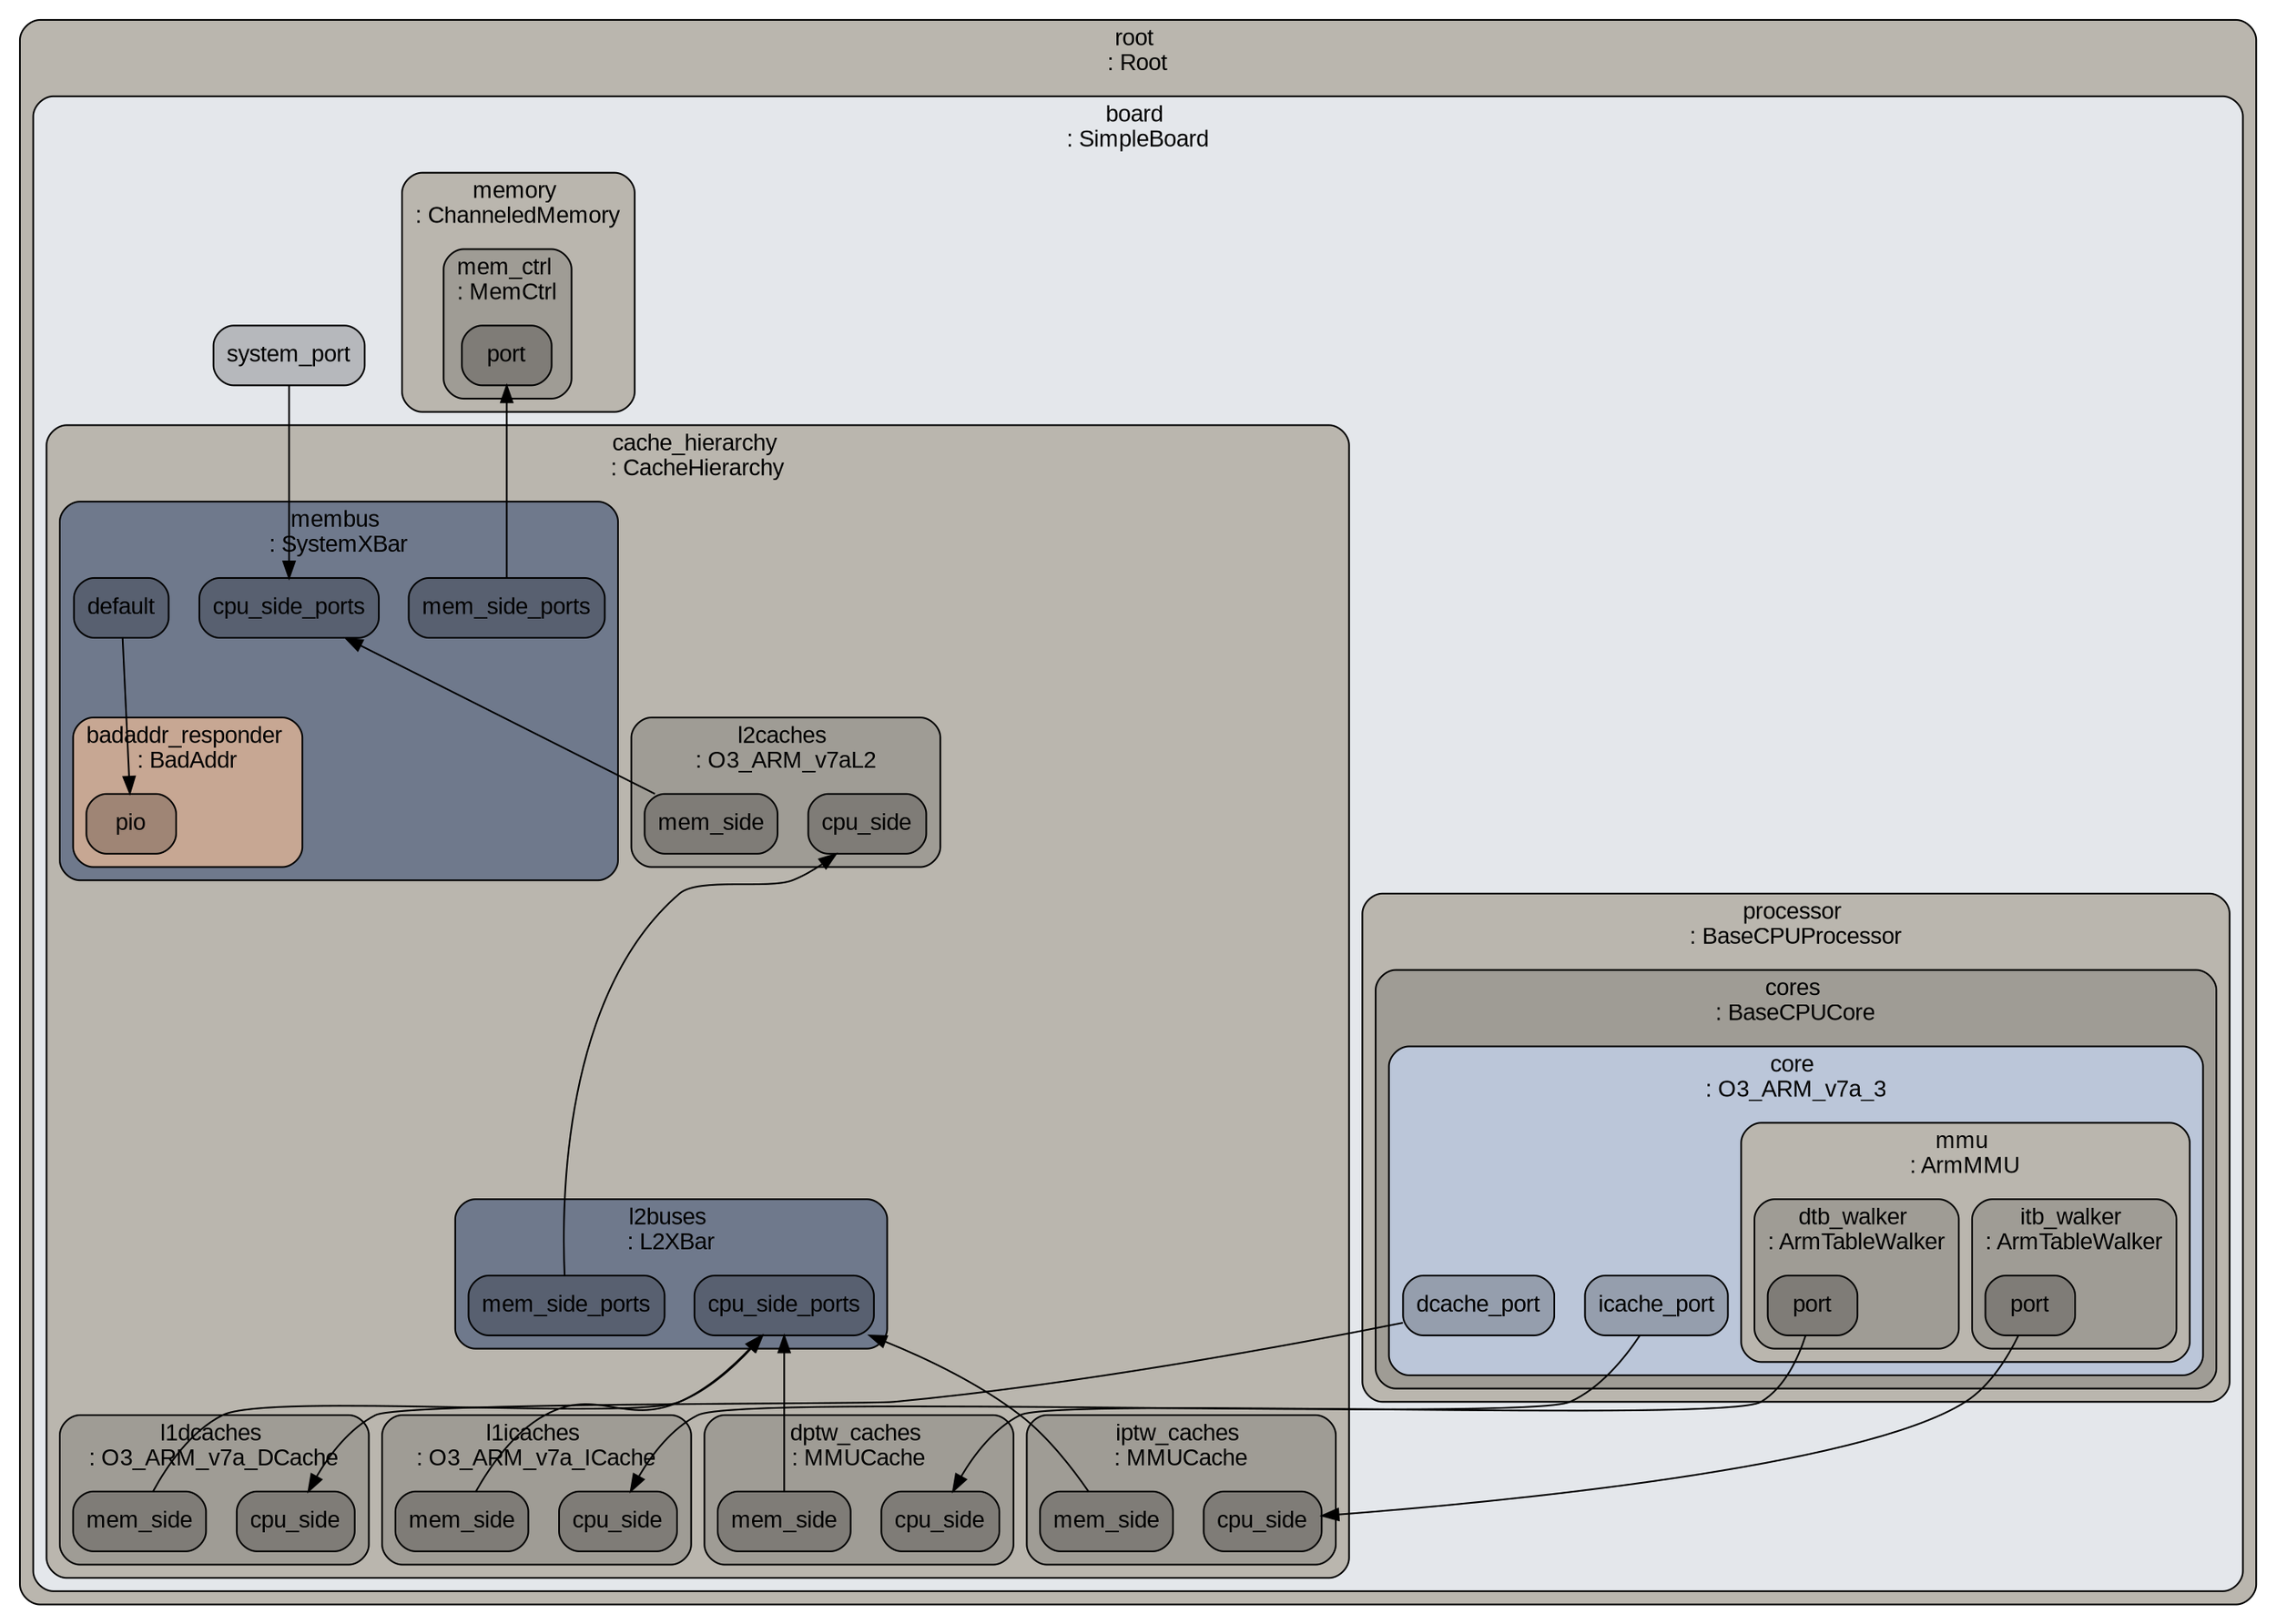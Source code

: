 digraph G {
ranksep="1.3";
subgraph cluster_root {
color="#000000";
fillcolor="#bab6ae";
fontcolor="#000000";
fontname=Arial;
fontsize=14;
label="root \n: Root";
shape=box;
style="rounded, filled";
tooltip="eventq_index&#61;0&#10;\full_system&#61;false&#10;\sim_quantum&#61;0&#10;\time_sync_enable&#61;false&#10;\time_sync_period&#61;100000000000&#10;\time_sync_spin_threshold&#61;100000000";
subgraph cluster_board {
color="#000000";
fillcolor="#e4e7eb";
fontcolor="#000000";
fontname=Arial;
fontsize=14;
label="board \n: SimpleBoard";
shape=box;
style="rounded, filled";
tooltip="auto_unlink_shared_backstore&#61;false&#10;\cache_line_size&#61;64&#10;\eventq_index&#61;0&#10;\exit_on_work_items&#61;true&#10;\init_param&#61;0&#10;\m5ops_base&#61;0&#10;\mem_mode&#61;timing&#10;\mem_ranges&#61;0:8589934592&#10;\memories&#61;board.memory.mem_ctrl.dram&#10;\mmap_using_noreserve&#61;false&#10;\multi_thread&#61;false&#10;\num_work_ids&#61;16&#10;\readfile&#61;&#10;\redirect_paths&#61;board.redirect_paths&#10;\shadow_rom_ranges&#61;&#10;\shared_backstore&#61;&#10;\symbolfile&#61;&#10;\thermal_components&#61;&#10;\thermal_model&#61;Null&#10;\work_begin_ckpt_count&#61;0&#10;\work_begin_cpu_id_exit&#61;-1&#10;\work_begin_exit_count&#61;0&#10;\work_cpus_ckpt_count&#61;0&#10;\work_end_ckpt_count&#61;0&#10;\work_end_exit_count&#61;0&#10;\work_item_id&#61;-1&#10;\workload&#61;board.workload";
board_system_port [color="#000000", fillcolor="#b6b8bc", fontcolor="#000000", fontname=Arial, fontsize=14, label=system_port, shape=box, style="rounded, filled"];
subgraph cluster_board_dvfs_handler {
color="#000000";
fillcolor="#bab6ae";
fontcolor="#000000";
fontname=Arial;
fontsize=14;
label="dvfs_handler \n: DVFSHandler";
shape=box;
style="rounded, filled";
tooltip="domains&#61;&#10;\enable&#61;false&#10;\eventq_index&#61;0&#10;\sys_clk_domain&#61;board.clk_domain&#10;\transition_latency&#61;100000000";
}

subgraph cluster_board_clk_domain {
color="#000000";
fillcolor="#bab6ae";
fontcolor="#000000";
fontname=Arial;
fontsize=14;
label="clk_domain \n: SrcClockDomain";
shape=box;
style="rounded, filled";
tooltip="clock&#61;1000&#10;\domain_id&#61;-1&#10;\eventq_index&#61;0&#10;\init_perf_level&#61;0&#10;\voltage_domain&#61;board.clk_domain.voltage_domain";
subgraph cluster_board_clk_domain_voltage_domain {
color="#000000";
fillcolor="#9f9c95";
fontcolor="#000000";
fontname=Arial;
fontsize=14;
label="voltage_domain \n: VoltageDomain";
shape=box;
style="rounded, filled";
tooltip="eventq_index&#61;0&#10;\voltage&#61;1.0";
}

}

subgraph cluster_board_processor {
color="#000000";
fillcolor="#bab6ae";
fontcolor="#000000";
fontname=Arial;
fontsize=14;
label="processor \n: BaseCPUProcessor";
shape=box;
style="rounded, filled";
tooltip="eventq_index&#61;0&#10;\thermal_domain&#61;Null";
subgraph cluster_board_processor_cores {
color="#000000";
fillcolor="#9f9c95";
fontcolor="#000000";
fontname=Arial;
fontsize=14;
label="cores \n: BaseCPUCore";
shape=box;
style="rounded, filled";
tooltip="eventq_index&#61;0&#10;\thermal_domain&#61;Null";
subgraph cluster_board_processor_cores_core {
color="#000000";
fillcolor="#bbc6d9";
fontcolor="#000000";
fontname=Arial;
fontsize=14;
label="core \n: O3_ARM_v7a_3";
shape=box;
style="rounded, filled";
tooltip="LFSTSize&#61;1024&#10;\LQEntries&#61;16&#10;\LSQCheckLoads&#61;true&#10;\LSQDepCheckShift&#61;0&#10;\SQEntries&#61;16&#10;\SSITSize&#61;1024&#10;\activity&#61;0&#10;\backComSize&#61;5&#10;\branchPred&#61;board.processor.cores.core.branchPred&#10;\cacheLoadPorts&#61;200&#10;\cacheStorePorts&#61;200&#10;\checker&#61;Null&#10;\clk_domain&#61;board.clk_domain&#10;\commitToDecodeDelay&#61;1&#10;\commitToFetchDelay&#61;1&#10;\commitToIEWDelay&#61;1&#10;\commitToRenameDelay&#61;1&#10;\commitWidth&#61;8&#10;\cpu_id&#61;-1&#10;\decodeToFetchDelay&#61;1&#10;\decodeToRenameDelay&#61;2&#10;\decodeWidth&#61;3&#10;\decoder&#61;board.processor.cores.core.decoder&#10;\dispatchWidth&#61;6&#10;\do_checkpoint_insts&#61;true&#10;\do_statistics_insts&#61;true&#10;\eventq_index&#61;0&#10;\fetchBufferSize&#61;16&#10;\fetchQueueSize&#61;32&#10;\fetchToDecodeDelay&#61;3&#10;\fetchTrapLatency&#61;1&#10;\fetchWidth&#61;3&#10;\forwardComSize&#61;5&#10;\fuPool&#61;board.processor.cores.core.fuPool&#10;\function_trace&#61;false&#10;\function_trace_start&#61;0&#10;\iewToCommitDelay&#61;1&#10;\iewToDecodeDelay&#61;1&#10;\iewToFetchDelay&#61;1&#10;\iewToRenameDelay&#61;1&#10;\interrupts&#61;board.processor.cores.core.interrupts&#10;\isa&#61;board.processor.cores.core.isa&#10;\issueToExecuteDelay&#61;1&#10;\issueWidth&#61;8&#10;\max_insts_all_threads&#61;0&#10;\max_insts_any_thread&#61;0&#10;\mmu&#61;board.processor.cores.core.mmu&#10;\needsTSO&#61;false&#10;\numIQEntries&#61;32&#10;\numPhysCCRegs&#61;640&#10;\numPhysFloatRegs&#61;192&#10;\numPhysIntRegs&#61;128&#10;\numPhysMatRegs&#61;2&#10;\numPhysVecPredRegs&#61;32&#10;\numPhysVecRegs&#61;48&#10;\numROBEntries&#61;40&#10;\numRobs&#61;1&#10;\numThreads&#61;1&#10;\power_gating_on_idle&#61;false&#10;\power_model&#61;&#10;\power_state&#61;board.processor.cores.core.power_state&#10;\progress_interval&#61;0&#10;\pwr_gating_latency&#61;300&#10;\renameToDecodeDelay&#61;1&#10;\renameToFetchDelay&#61;1&#10;\renameToIEWDelay&#61;1&#10;\renameToROBDelay&#61;1&#10;\renameWidth&#61;3&#10;\simpoint_start_insts&#61;&#10;\smtCommitPolicy&#61;RoundRobin&#10;\smtFetchPolicy&#61;RoundRobin&#10;\smtIQPolicy&#61;Partitioned&#10;\smtIQThreshold&#61;100&#10;\smtLSQPolicy&#61;Partitioned&#10;\smtLSQThreshold&#61;100&#10;\smtNumFetchingThreads&#61;1&#10;\smtROBPolicy&#61;Partitioned&#10;\smtROBThreshold&#61;100&#10;\socket_id&#61;0&#10;\squashWidth&#61;8&#10;\store_set_clear_period&#61;250000&#10;\switched_out&#61;false&#10;\syscallRetryLatency&#61;10000&#10;\system&#61;board&#10;\tracer&#61;board.processor.cores.core.tracer&#10;\trapLatency&#61;13&#10;\wbWidth&#61;8&#10;\workload&#61;board.processor.cores.core.workload";
board_processor_cores_core_icache_port [color="#000000", fillcolor="#959ead", fontcolor="#000000", fontname=Arial, fontsize=14, label=icache_port, shape=box, style="rounded, filled"];
board_processor_cores_core_dcache_port [color="#000000", fillcolor="#959ead", fontcolor="#000000", fontname=Arial, fontsize=14, label=dcache_port, shape=box, style="rounded, filled"];
subgraph cluster_board_processor_cores_core_fuPool {
color="#000000";
fillcolor="#bab6ae";
fontcolor="#000000";
fontname=Arial;
fontsize=14;
label="fuPool \n: O3_ARM_v7a_FUP";
shape=box;
style="rounded, filled";
tooltip="FUList&#61;board.processor.cores.core.fuPool.FUList0 board.processor.cores.core.fuPool.FUList1 board.processor.cores.core.fuPool.FUList2 board.processor.cores.core.fuPool.FUList3 board.processor.cores.core.fuPool.FUList4&#10;\eventq_index&#61;0";
subgraph cluster_board_processor_cores_core_fuPool_FUList0 {
color="#000000";
fillcolor="#9f9c95";
fontcolor="#000000";
fontname=Arial;
fontsize=14;
label="FUList0 \n: O3_ARM_v7a_Simple_Int";
shape=box;
style="rounded, filled";
tooltip="count&#61;2&#10;\eventq_index&#61;0&#10;\opList&#61;board.processor.cores.core.fuPool.FUList0.opList";
subgraph cluster_board_processor_cores_core_fuPool_FUList0_opList {
color="#000000";
fillcolor="#84827c";
fontcolor="#000000";
fontname=Arial;
fontsize=14;
label="opList \n: OpDesc";
shape=box;
style="rounded, filled";
tooltip="eventq_index&#61;0&#10;\opClass&#61;IntAlu&#10;\opLat&#61;1&#10;\pipelined&#61;true";
}

}

subgraph cluster_board_processor_cores_core_fuPool_FUList1 {
color="#000000";
fillcolor="#9f9c95";
fontcolor="#000000";
fontname=Arial;
fontsize=14;
label="FUList1 \n: O3_ARM_v7a_Complex_Int";
shape=box;
style="rounded, filled";
tooltip="count&#61;1&#10;\eventq_index&#61;0&#10;\opList&#61;board.processor.cores.core.fuPool.FUList1.opList0 board.processor.cores.core.fuPool.FUList1.opList1 board.processor.cores.core.fuPool.FUList1.opList2";
subgraph cluster_board_processor_cores_core_fuPool_FUList1_opList0 {
color="#000000";
fillcolor="#84827c";
fontcolor="#000000";
fontname=Arial;
fontsize=14;
label="opList0 \n: OpDesc";
shape=box;
style="rounded, filled";
tooltip="eventq_index&#61;0&#10;\opClass&#61;IntMult&#10;\opLat&#61;3&#10;\pipelined&#61;true";
}

subgraph cluster_board_processor_cores_core_fuPool_FUList1_opList1 {
color="#000000";
fillcolor="#84827c";
fontcolor="#000000";
fontname=Arial;
fontsize=14;
label="opList1 \n: OpDesc";
shape=box;
style="rounded, filled";
tooltip="eventq_index&#61;0&#10;\opClass&#61;IntDiv&#10;\opLat&#61;12&#10;\pipelined&#61;false";
}

subgraph cluster_board_processor_cores_core_fuPool_FUList1_opList2 {
color="#000000";
fillcolor="#84827c";
fontcolor="#000000";
fontname=Arial;
fontsize=14;
label="opList2 \n: OpDesc";
shape=box;
style="rounded, filled";
tooltip="eventq_index&#61;0&#10;\opClass&#61;IprAccess&#10;\opLat&#61;3&#10;\pipelined&#61;true";
}

}

subgraph cluster_board_processor_cores_core_fuPool_FUList2 {
color="#000000";
fillcolor="#9f9c95";
fontcolor="#000000";
fontname=Arial;
fontsize=14;
label="FUList2 \n: O3_ARM_v7a_Load";
shape=box;
style="rounded, filled";
tooltip="count&#61;1&#10;\eventq_index&#61;0&#10;\opList&#61;board.processor.cores.core.fuPool.FUList2.opList0 board.processor.cores.core.fuPool.FUList2.opList1";
subgraph cluster_board_processor_cores_core_fuPool_FUList2_opList0 {
color="#000000";
fillcolor="#84827c";
fontcolor="#000000";
fontname=Arial;
fontsize=14;
label="opList0 \n: OpDesc";
shape=box;
style="rounded, filled";
tooltip="eventq_index&#61;0&#10;\opClass&#61;MemRead&#10;\opLat&#61;2&#10;\pipelined&#61;true";
}

subgraph cluster_board_processor_cores_core_fuPool_FUList2_opList1 {
color="#000000";
fillcolor="#84827c";
fontcolor="#000000";
fontname=Arial;
fontsize=14;
label="opList1 \n: OpDesc";
shape=box;
style="rounded, filled";
tooltip="eventq_index&#61;0&#10;\opClass&#61;FloatMemRead&#10;\opLat&#61;2&#10;\pipelined&#61;true";
}

}

subgraph cluster_board_processor_cores_core_fuPool_FUList3 {
color="#000000";
fillcolor="#9f9c95";
fontcolor="#000000";
fontname=Arial;
fontsize=14;
label="FUList3 \n: O3_ARM_v7a_Store";
shape=box;
style="rounded, filled";
tooltip="count&#61;1&#10;\eventq_index&#61;0&#10;\opList&#61;board.processor.cores.core.fuPool.FUList3.opList0 board.processor.cores.core.fuPool.FUList3.opList1";
subgraph cluster_board_processor_cores_core_fuPool_FUList3_opList0 {
color="#000000";
fillcolor="#84827c";
fontcolor="#000000";
fontname=Arial;
fontsize=14;
label="opList0 \n: OpDesc";
shape=box;
style="rounded, filled";
tooltip="eventq_index&#61;0&#10;\opClass&#61;MemWrite&#10;\opLat&#61;2&#10;\pipelined&#61;true";
}

subgraph cluster_board_processor_cores_core_fuPool_FUList3_opList1 {
color="#000000";
fillcolor="#84827c";
fontcolor="#000000";
fontname=Arial;
fontsize=14;
label="opList1 \n: OpDesc";
shape=box;
style="rounded, filled";
tooltip="eventq_index&#61;0&#10;\opClass&#61;FloatMemWrite&#10;\opLat&#61;2&#10;\pipelined&#61;true";
}

}

subgraph cluster_board_processor_cores_core_fuPool_FUList4 {
color="#000000";
fillcolor="#9f9c95";
fontcolor="#000000";
fontname=Arial;
fontsize=14;
label="FUList4 \n: O3_ARM_v7a_FP";
shape=box;
style="rounded, filled";
tooltip="count&#61;2&#10;\eventq_index&#61;0&#10;\opList&#61;board.processor.cores.core.fuPool.FUList4.opList00 board.processor.cores.core.fuPool.FUList4.opList01 board.processor.cores.core.fuPool.FUList4.opList02 board.processor.cores.core.fuPool.FUList4.opList03 board.processor.cores.core.fuPool.FUList4.opList04 board.processor.cores.core.fuPool.FUList4.opList05 board.processor.cores.core.fuPool.FUList4.opList06 board.processor.cores.core.fuPool.FUList4.opList07 board.processor.cores.core.fuPool.FUList4.opList08 board.processor.cores.core.fuPool.FUList4.opList09 board.processor.cores.core.fuPool.FUList4.opList10 board.processor.cores.core.fuPool.FUList4.opList11 board.processor.cores.core.fuPool.FUList4.opList12 board.processor.cores.core.fuPool.FUList4.opList13 board.processor.cores.core.fuPool.FUList4.opList14 board.processor.cores.core.fuPool.FUList4.opList15 board.processor.cores.core.fuPool.FUList4.opList16 board.processor.cores.core.fuPool.FUList4.opList17 board.processor.cores.core.fuPool.FUList4.opList18 board.processor.cores.core.fuPool.FUList4.opList19 board.processor.cores.core.fuPool.FUList4.opList20 board.processor.cores.core.fuPool.FUList4.opList21 board.processor.cores.core.fuPool.FUList4.opList22 board.processor.cores.core.fuPool.FUList4.opList23 board.processor.cores.core.fuPool.FUList4.opList24 board.processor.cores.core.fuPool.FUList4.opList25 board.processor.cores.core.fuPool.FUList4.opList26 board.processor.cores.core.fuPool.FUList4.opList27 board.processor.cores.core.fuPool.FUList4.opList28 board.processor.cores.core.fuPool.FUList4.opList29";
subgraph cluster_board_processor_cores_core_fuPool_FUList4_opList00 {
color="#000000";
fillcolor="#84827c";
fontcolor="#000000";
fontname=Arial;
fontsize=14;
label="opList00 \n: OpDesc";
shape=box;
style="rounded, filled";
tooltip="eventq_index&#61;0&#10;\opClass&#61;SimdAdd&#10;\opLat&#61;4&#10;\pipelined&#61;true";
}

subgraph cluster_board_processor_cores_core_fuPool_FUList4_opList01 {
color="#000000";
fillcolor="#84827c";
fontcolor="#000000";
fontname=Arial;
fontsize=14;
label="opList01 \n: OpDesc";
shape=box;
style="rounded, filled";
tooltip="eventq_index&#61;0&#10;\opClass&#61;SimdAddAcc&#10;\opLat&#61;4&#10;\pipelined&#61;true";
}

subgraph cluster_board_processor_cores_core_fuPool_FUList4_opList02 {
color="#000000";
fillcolor="#84827c";
fontcolor="#000000";
fontname=Arial;
fontsize=14;
label="opList02 \n: OpDesc";
shape=box;
style="rounded, filled";
tooltip="eventq_index&#61;0&#10;\opClass&#61;SimdAlu&#10;\opLat&#61;4&#10;\pipelined&#61;true";
}

subgraph cluster_board_processor_cores_core_fuPool_FUList4_opList03 {
color="#000000";
fillcolor="#84827c";
fontcolor="#000000";
fontname=Arial;
fontsize=14;
label="opList03 \n: OpDesc";
shape=box;
style="rounded, filled";
tooltip="eventq_index&#61;0&#10;\opClass&#61;SimdCmp&#10;\opLat&#61;4&#10;\pipelined&#61;true";
}

subgraph cluster_board_processor_cores_core_fuPool_FUList4_opList04 {
color="#000000";
fillcolor="#84827c";
fontcolor="#000000";
fontname=Arial;
fontsize=14;
label="opList04 \n: OpDesc";
shape=box;
style="rounded, filled";
tooltip="eventq_index&#61;0&#10;\opClass&#61;SimdCvt&#10;\opLat&#61;3&#10;\pipelined&#61;true";
}

subgraph cluster_board_processor_cores_core_fuPool_FUList4_opList05 {
color="#000000";
fillcolor="#84827c";
fontcolor="#000000";
fontname=Arial;
fontsize=14;
label="opList05 \n: OpDesc";
shape=box;
style="rounded, filled";
tooltip="eventq_index&#61;0&#10;\opClass&#61;SimdMisc&#10;\opLat&#61;3&#10;\pipelined&#61;true";
}

subgraph cluster_board_processor_cores_core_fuPool_FUList4_opList06 {
color="#000000";
fillcolor="#84827c";
fontcolor="#000000";
fontname=Arial;
fontsize=14;
label="opList06 \n: OpDesc";
shape=box;
style="rounded, filled";
tooltip="eventq_index&#61;0&#10;\opClass&#61;SimdMult&#10;\opLat&#61;5&#10;\pipelined&#61;true";
}

subgraph cluster_board_processor_cores_core_fuPool_FUList4_opList07 {
color="#000000";
fillcolor="#84827c";
fontcolor="#000000";
fontname=Arial;
fontsize=14;
label="opList07 \n: OpDesc";
shape=box;
style="rounded, filled";
tooltip="eventq_index&#61;0&#10;\opClass&#61;SimdMultAcc&#10;\opLat&#61;5&#10;\pipelined&#61;true";
}

subgraph cluster_board_processor_cores_core_fuPool_FUList4_opList08 {
color="#000000";
fillcolor="#84827c";
fontcolor="#000000";
fontname=Arial;
fontsize=14;
label="opList08 \n: OpDesc";
shape=box;
style="rounded, filled";
tooltip="eventq_index&#61;0&#10;\opClass&#61;SimdMatMultAcc&#10;\opLat&#61;5&#10;\pipelined&#61;true";
}

subgraph cluster_board_processor_cores_core_fuPool_FUList4_opList09 {
color="#000000";
fillcolor="#84827c";
fontcolor="#000000";
fontname=Arial;
fontsize=14;
label="opList09 \n: OpDesc";
shape=box;
style="rounded, filled";
tooltip="eventq_index&#61;0&#10;\opClass&#61;SimdShift&#10;\opLat&#61;3&#10;\pipelined&#61;true";
}

subgraph cluster_board_processor_cores_core_fuPool_FUList4_opList10 {
color="#000000";
fillcolor="#84827c";
fontcolor="#000000";
fontname=Arial;
fontsize=14;
label="opList10 \n: OpDesc";
shape=box;
style="rounded, filled";
tooltip="eventq_index&#61;0&#10;\opClass&#61;SimdShiftAcc&#10;\opLat&#61;3&#10;\pipelined&#61;true";
}

subgraph cluster_board_processor_cores_core_fuPool_FUList4_opList11 {
color="#000000";
fillcolor="#84827c";
fontcolor="#000000";
fontname=Arial;
fontsize=14;
label="opList11 \n: OpDesc";
shape=box;
style="rounded, filled";
tooltip="eventq_index&#61;0&#10;\opClass&#61;SimdSqrt&#10;\opLat&#61;9&#10;\pipelined&#61;true";
}

subgraph cluster_board_processor_cores_core_fuPool_FUList4_opList12 {
color="#000000";
fillcolor="#84827c";
fontcolor="#000000";
fontname=Arial;
fontsize=14;
label="opList12 \n: OpDesc";
shape=box;
style="rounded, filled";
tooltip="eventq_index&#61;0&#10;\opClass&#61;SimdFloatAdd&#10;\opLat&#61;5&#10;\pipelined&#61;true";
}

subgraph cluster_board_processor_cores_core_fuPool_FUList4_opList13 {
color="#000000";
fillcolor="#84827c";
fontcolor="#000000";
fontname=Arial;
fontsize=14;
label="opList13 \n: OpDesc";
shape=box;
style="rounded, filled";
tooltip="eventq_index&#61;0&#10;\opClass&#61;SimdFloatAlu&#10;\opLat&#61;5&#10;\pipelined&#61;true";
}

subgraph cluster_board_processor_cores_core_fuPool_FUList4_opList14 {
color="#000000";
fillcolor="#84827c";
fontcolor="#000000";
fontname=Arial;
fontsize=14;
label="opList14 \n: OpDesc";
shape=box;
style="rounded, filled";
tooltip="eventq_index&#61;0&#10;\opClass&#61;SimdFloatCmp&#10;\opLat&#61;3&#10;\pipelined&#61;true";
}

subgraph cluster_board_processor_cores_core_fuPool_FUList4_opList15 {
color="#000000";
fillcolor="#84827c";
fontcolor="#000000";
fontname=Arial;
fontsize=14;
label="opList15 \n: OpDesc";
shape=box;
style="rounded, filled";
tooltip="eventq_index&#61;0&#10;\opClass&#61;SimdFloatCvt&#10;\opLat&#61;3&#10;\pipelined&#61;true";
}

subgraph cluster_board_processor_cores_core_fuPool_FUList4_opList16 {
color="#000000";
fillcolor="#84827c";
fontcolor="#000000";
fontname=Arial;
fontsize=14;
label="opList16 \n: OpDesc";
shape=box;
style="rounded, filled";
tooltip="eventq_index&#61;0&#10;\opClass&#61;SimdFloatDiv&#10;\opLat&#61;3&#10;\pipelined&#61;true";
}

subgraph cluster_board_processor_cores_core_fuPool_FUList4_opList17 {
color="#000000";
fillcolor="#84827c";
fontcolor="#000000";
fontname=Arial;
fontsize=14;
label="opList17 \n: OpDesc";
shape=box;
style="rounded, filled";
tooltip="eventq_index&#61;0&#10;\opClass&#61;SimdFloatMisc&#10;\opLat&#61;3&#10;\pipelined&#61;true";
}

subgraph cluster_board_processor_cores_core_fuPool_FUList4_opList18 {
color="#000000";
fillcolor="#84827c";
fontcolor="#000000";
fontname=Arial;
fontsize=14;
label="opList18 \n: OpDesc";
shape=box;
style="rounded, filled";
tooltip="eventq_index&#61;0&#10;\opClass&#61;SimdFloatMult&#10;\opLat&#61;3&#10;\pipelined&#61;true";
}

subgraph cluster_board_processor_cores_core_fuPool_FUList4_opList19 {
color="#000000";
fillcolor="#84827c";
fontcolor="#000000";
fontname=Arial;
fontsize=14;
label="opList19 \n: OpDesc";
shape=box;
style="rounded, filled";
tooltip="eventq_index&#61;0&#10;\opClass&#61;SimdFloatMultAcc&#10;\opLat&#61;5&#10;\pipelined&#61;true";
}

subgraph cluster_board_processor_cores_core_fuPool_FUList4_opList20 {
color="#000000";
fillcolor="#84827c";
fontcolor="#000000";
fontname=Arial;
fontsize=14;
label="opList20 \n: OpDesc";
shape=box;
style="rounded, filled";
tooltip="eventq_index&#61;0&#10;\opClass&#61;SimdFloatMatMultAcc&#10;\opLat&#61;5&#10;\pipelined&#61;true";
}

subgraph cluster_board_processor_cores_core_fuPool_FUList4_opList21 {
color="#000000";
fillcolor="#84827c";
fontcolor="#000000";
fontname=Arial;
fontsize=14;
label="opList21 \n: OpDesc";
shape=box;
style="rounded, filled";
tooltip="eventq_index&#61;0&#10;\opClass&#61;SimdFloatSqrt&#10;\opLat&#61;9&#10;\pipelined&#61;true";
}

subgraph cluster_board_processor_cores_core_fuPool_FUList4_opList22 {
color="#000000";
fillcolor="#84827c";
fontcolor="#000000";
fontname=Arial;
fontsize=14;
label="opList22 \n: OpDesc";
shape=box;
style="rounded, filled";
tooltip="eventq_index&#61;0&#10;\opClass&#61;FloatAdd&#10;\opLat&#61;5&#10;\pipelined&#61;true";
}

subgraph cluster_board_processor_cores_core_fuPool_FUList4_opList23 {
color="#000000";
fillcolor="#84827c";
fontcolor="#000000";
fontname=Arial;
fontsize=14;
label="opList23 \n: OpDesc";
shape=box;
style="rounded, filled";
tooltip="eventq_index&#61;0&#10;\opClass&#61;FloatCmp&#10;\opLat&#61;5&#10;\pipelined&#61;true";
}

subgraph cluster_board_processor_cores_core_fuPool_FUList4_opList24 {
color="#000000";
fillcolor="#84827c";
fontcolor="#000000";
fontname=Arial;
fontsize=14;
label="opList24 \n: OpDesc";
shape=box;
style="rounded, filled";
tooltip="eventq_index&#61;0&#10;\opClass&#61;FloatCvt&#10;\opLat&#61;5&#10;\pipelined&#61;true";
}

subgraph cluster_board_processor_cores_core_fuPool_FUList4_opList25 {
color="#000000";
fillcolor="#84827c";
fontcolor="#000000";
fontname=Arial;
fontsize=14;
label="opList25 \n: OpDesc";
shape=box;
style="rounded, filled";
tooltip="eventq_index&#61;0&#10;\opClass&#61;FloatDiv&#10;\opLat&#61;9&#10;\pipelined&#61;false";
}

subgraph cluster_board_processor_cores_core_fuPool_FUList4_opList26 {
color="#000000";
fillcolor="#84827c";
fontcolor="#000000";
fontname=Arial;
fontsize=14;
label="opList26 \n: OpDesc";
shape=box;
style="rounded, filled";
tooltip="eventq_index&#61;0&#10;\opClass&#61;FloatSqrt&#10;\opLat&#61;33&#10;\pipelined&#61;false";
}

subgraph cluster_board_processor_cores_core_fuPool_FUList4_opList27 {
color="#000000";
fillcolor="#84827c";
fontcolor="#000000";
fontname=Arial;
fontsize=14;
label="opList27 \n: OpDesc";
shape=box;
style="rounded, filled";
tooltip="eventq_index&#61;0&#10;\opClass&#61;FloatMult&#10;\opLat&#61;4&#10;\pipelined&#61;true";
}

subgraph cluster_board_processor_cores_core_fuPool_FUList4_opList28 {
color="#000000";
fillcolor="#84827c";
fontcolor="#000000";
fontname=Arial;
fontsize=14;
label="opList28 \n: OpDesc";
shape=box;
style="rounded, filled";
tooltip="eventq_index&#61;0&#10;\opClass&#61;FloatMultAcc&#10;\opLat&#61;5&#10;\pipelined&#61;true";
}

subgraph cluster_board_processor_cores_core_fuPool_FUList4_opList29 {
color="#000000";
fillcolor="#84827c";
fontcolor="#000000";
fontname=Arial;
fontsize=14;
label="opList29 \n: OpDesc";
shape=box;
style="rounded, filled";
tooltip="eventq_index&#61;0&#10;\opClass&#61;FloatMisc&#10;\opLat&#61;3&#10;\pipelined&#61;true";
}

}

}

subgraph cluster_board_processor_cores_core_branchPred {
color="#000000";
fillcolor="#bab6ae";
fontcolor="#000000";
fontname=Arial;
fontsize=14;
label="branchPred \n: O3_ARM_v7a_BP";
shape=box;
style="rounded, filled";
tooltip="btb&#61;board.processor.cores.core.branchPred.btb&#10;\choiceCtrBits&#61;2&#10;\choicePredictorSize&#61;8192&#10;\eventq_index&#61;0&#10;\globalCtrBits&#61;2&#10;\globalPredictorSize&#61;8192&#10;\indirectBranchPred&#61;board.processor.cores.core.branchPred.indirectBranchPred&#10;\instShiftAmt&#61;2&#10;\numThreads&#61;1&#10;\ras&#61;board.processor.cores.core.branchPred.ras&#10;\requiresBTBHit&#61;false";
subgraph cluster_board_processor_cores_core_branchPred_btb {
color="#000000";
fillcolor="#9f9c95";
fontcolor="#000000";
fontname=Arial;
fontsize=14;
label="btb \n: O3_ARM_v7a_BTB";
shape=box;
style="rounded, filled";
tooltip="clk_domain&#61;board.clk_domain&#10;\eventq_index&#61;0&#10;\instShiftAmt&#61;2&#10;\numEntries&#61;2048&#10;\numThreads&#61;1&#10;\power_model&#61;&#10;\power_state&#61;board.processor.cores.core.branchPred.btb.power_state&#10;\tagBits&#61;18";
subgraph cluster_board_processor_cores_core_branchPred_btb_power_state {
color="#000000";
fillcolor="#84827c";
fontcolor="#000000";
fontname=Arial;
fontsize=14;
label="power_state \n: PowerState";
shape=box;
style="rounded, filled";
tooltip="clk_gate_bins&#61;20&#10;\clk_gate_max&#61;1000000000000&#10;\clk_gate_min&#61;1000&#10;\default_state&#61;UNDEFINED&#10;\eventq_index&#61;0&#10;\leaders&#61;&#10;\possible_states&#61;";
}

}

subgraph cluster_board_processor_cores_core_branchPred_ras {
color="#000000";
fillcolor="#9f9c95";
fontcolor="#000000";
fontname=Arial;
fontsize=14;
label="ras \n: ReturnAddrStack";
shape=box;
style="rounded, filled";
tooltip="eventq_index&#61;0&#10;\numEntries&#61;16&#10;\numThreads&#61;1";
}

subgraph cluster_board_processor_cores_core_branchPred_indirectBranchPred {
color="#000000";
fillcolor="#9f9c95";
fontcolor="#000000";
fontname=Arial;
fontsize=14;
label="indirectBranchPred \n: SimpleIndirectPredictor";
shape=box;
style="rounded, filled";
tooltip="eventq_index&#61;0&#10;\indirectGHRBits&#61;13&#10;\indirectHashGHR&#61;true&#10;\indirectHashTargets&#61;true&#10;\indirectPathLength&#61;3&#10;\indirectSets&#61;256&#10;\indirectTagSize&#61;16&#10;\indirectWays&#61;2&#10;\instShiftAmt&#61;2&#10;\numThreads&#61;1&#10;\speculativePathLength&#61;256";
}

}

subgraph cluster_board_processor_cores_core_mmu {
color="#000000";
fillcolor="#bab6ae";
fontcolor="#000000";
fontname=Arial;
fontsize=14;
label="mmu \n: ArmMMU";
shape=box;
style="rounded, filled";
tooltip="dtb&#61;board.processor.cores.core.mmu.dtb&#10;\dtb_walker&#61;board.processor.cores.core.mmu.dtb_walker&#10;\eventq_index&#61;0&#10;\itb&#61;board.processor.cores.core.mmu.itb&#10;\itb_walker&#61;board.processor.cores.core.mmu.itb_walker&#10;\release_se&#61;board.processor.cores.core.isa.release_se&#10;\stage2_dtb&#61;board.processor.cores.core.mmu.stage2_dtb&#10;\stage2_dtb_walker&#61;board.processor.cores.core.mmu.stage2_dtb_walker&#10;\stage2_itb&#61;board.processor.cores.core.mmu.stage2_itb&#10;\stage2_itb_walker&#61;board.processor.cores.core.mmu.stage2_itb_walker&#10;\sys&#61;board";
subgraph cluster_board_processor_cores_core_mmu_l2_shared {
color="#000000";
fillcolor="#9f9c95";
fontcolor="#000000";
fontname=Arial;
fontsize=14;
label="l2_shared \n: ArmTLB";
shape=box;
style="rounded, filled";
tooltip="entry_type&#61;unified&#10;\eventq_index&#61;0&#10;\is_stage2&#61;false&#10;\next_level&#61;Null&#10;\partial_levels&#61;L2&#10;\size&#61;1280&#10;\sys&#61;board";
}

subgraph cluster_board_processor_cores_core_mmu_itb {
color="#000000";
fillcolor="#9f9c95";
fontcolor="#000000";
fontname=Arial;
fontsize=14;
label="itb \n: ArmTLB";
shape=box;
style="rounded, filled";
tooltip="entry_type&#61;instruction&#10;\eventq_index&#61;0&#10;\is_stage2&#61;false&#10;\next_level&#61;board.processor.cores.core.mmu.l2_shared&#10;\partial_levels&#61;&#10;\size&#61;64&#10;\sys&#61;board";
}

subgraph cluster_board_processor_cores_core_mmu_dtb {
color="#000000";
fillcolor="#9f9c95";
fontcolor="#000000";
fontname=Arial;
fontsize=14;
label="dtb \n: ArmTLB";
shape=box;
style="rounded, filled";
tooltip="entry_type&#61;data&#10;\eventq_index&#61;0&#10;\is_stage2&#61;false&#10;\next_level&#61;board.processor.cores.core.mmu.l2_shared&#10;\partial_levels&#61;&#10;\size&#61;64&#10;\sys&#61;board";
}

subgraph cluster_board_processor_cores_core_mmu_stage2_itb {
color="#000000";
fillcolor="#9f9c95";
fontcolor="#000000";
fontname=Arial;
fontsize=14;
label="stage2_itb \n: ArmStage2TLB";
shape=box;
style="rounded, filled";
tooltip="entry_type&#61;instruction&#10;\eventq_index&#61;0&#10;\is_stage2&#61;true&#10;\next_level&#61;Null&#10;\partial_levels&#61;&#10;\size&#61;32&#10;\sys&#61;board";
}

subgraph cluster_board_processor_cores_core_mmu_stage2_dtb {
color="#000000";
fillcolor="#9f9c95";
fontcolor="#000000";
fontname=Arial;
fontsize=14;
label="stage2_dtb \n: ArmStage2TLB";
shape=box;
style="rounded, filled";
tooltip="entry_type&#61;data&#10;\eventq_index&#61;0&#10;\is_stage2&#61;true&#10;\next_level&#61;Null&#10;\partial_levels&#61;&#10;\size&#61;32&#10;\sys&#61;board";
}

subgraph cluster_board_processor_cores_core_mmu_itb_walker {
color="#000000";
fillcolor="#9f9c95";
fontcolor="#000000";
fontname=Arial;
fontsize=14;
label="itb_walker \n: ArmTableWalker";
shape=box;
style="rounded, filled";
tooltip="clk_domain&#61;board.clk_domain&#10;\eventq_index&#61;0&#10;\is_stage2&#61;false&#10;\num_squash_per_cycle&#61;2&#10;\power_model&#61;&#10;\power_state&#61;board.processor.cores.core.mmu.itb_walker.power_state&#10;\sys&#61;board";
board_processor_cores_core_mmu_itb_walker_port [color="#000000", fillcolor="#7f7c77", fontcolor="#000000", fontname=Arial, fontsize=14, label=port, shape=box, style="rounded, filled"];
subgraph cluster_board_processor_cores_core_mmu_itb_walker_power_state {
color="#000000";
fillcolor="#84827c";
fontcolor="#000000";
fontname=Arial;
fontsize=14;
label="power_state \n: PowerState";
shape=box;
style="rounded, filled";
tooltip="clk_gate_bins&#61;20&#10;\clk_gate_max&#61;1000000000000&#10;\clk_gate_min&#61;1000&#10;\default_state&#61;UNDEFINED&#10;\eventq_index&#61;0&#10;\leaders&#61;&#10;\possible_states&#61;";
}

}

subgraph cluster_board_processor_cores_core_mmu_dtb_walker {
color="#000000";
fillcolor="#9f9c95";
fontcolor="#000000";
fontname=Arial;
fontsize=14;
label="dtb_walker \n: ArmTableWalker";
shape=box;
style="rounded, filled";
tooltip="clk_domain&#61;board.clk_domain&#10;\eventq_index&#61;0&#10;\is_stage2&#61;false&#10;\num_squash_per_cycle&#61;2&#10;\power_model&#61;&#10;\power_state&#61;board.processor.cores.core.mmu.dtb_walker.power_state&#10;\sys&#61;board";
board_processor_cores_core_mmu_dtb_walker_port [color="#000000", fillcolor="#7f7c77", fontcolor="#000000", fontname=Arial, fontsize=14, label=port, shape=box, style="rounded, filled"];
subgraph cluster_board_processor_cores_core_mmu_dtb_walker_power_state {
color="#000000";
fillcolor="#84827c";
fontcolor="#000000";
fontname=Arial;
fontsize=14;
label="power_state \n: PowerState";
shape=box;
style="rounded, filled";
tooltip="clk_gate_bins&#61;20&#10;\clk_gate_max&#61;1000000000000&#10;\clk_gate_min&#61;1000&#10;\default_state&#61;UNDEFINED&#10;\eventq_index&#61;0&#10;\leaders&#61;&#10;\possible_states&#61;";
}

}

subgraph cluster_board_processor_cores_core_mmu_stage2_itb_walker {
color="#000000";
fillcolor="#9f9c95";
fontcolor="#000000";
fontname=Arial;
fontsize=14;
label="stage2_itb_walker \n: ArmStage2TableWalker";
shape=box;
style="rounded, filled";
tooltip="clk_domain&#61;board.clk_domain&#10;\eventq_index&#61;0&#10;\is_stage2&#61;true&#10;\num_squash_per_cycle&#61;2&#10;\power_model&#61;&#10;\power_state&#61;board.processor.cores.core.mmu.stage2_itb_walker.power_state&#10;\sys&#61;board";
subgraph cluster_board_processor_cores_core_mmu_stage2_itb_walker_power_state {
color="#000000";
fillcolor="#84827c";
fontcolor="#000000";
fontname=Arial;
fontsize=14;
label="power_state \n: PowerState";
shape=box;
style="rounded, filled";
tooltip="clk_gate_bins&#61;20&#10;\clk_gate_max&#61;1000000000000&#10;\clk_gate_min&#61;1000&#10;\default_state&#61;UNDEFINED&#10;\eventq_index&#61;0&#10;\leaders&#61;&#10;\possible_states&#61;";
}

}

subgraph cluster_board_processor_cores_core_mmu_stage2_dtb_walker {
color="#000000";
fillcolor="#9f9c95";
fontcolor="#000000";
fontname=Arial;
fontsize=14;
label="stage2_dtb_walker \n: ArmStage2TableWalker";
shape=box;
style="rounded, filled";
tooltip="clk_domain&#61;board.clk_domain&#10;\eventq_index&#61;0&#10;\is_stage2&#61;true&#10;\num_squash_per_cycle&#61;2&#10;\power_model&#61;&#10;\power_state&#61;board.processor.cores.core.mmu.stage2_dtb_walker.power_state&#10;\sys&#61;board";
subgraph cluster_board_processor_cores_core_mmu_stage2_dtb_walker_power_state {
color="#000000";
fillcolor="#84827c";
fontcolor="#000000";
fontname=Arial;
fontsize=14;
label="power_state \n: PowerState";
shape=box;
style="rounded, filled";
tooltip="clk_gate_bins&#61;20&#10;\clk_gate_max&#61;1000000000000&#10;\clk_gate_min&#61;1000&#10;\default_state&#61;UNDEFINED&#10;\eventq_index&#61;0&#10;\leaders&#61;&#10;\possible_states&#61;";
}

}

}

subgraph cluster_board_processor_cores_core_tracer {
color="#000000";
fillcolor="#bab6ae";
fontcolor="#000000";
fontname=Arial;
fontsize=14;
label="tracer \n: ExeTracer";
shape=box;
style="rounded, filled";
tooltip="disassembler&#61;board.processor.cores.core.tracer.disassembler&#10;\eventq_index&#61;0";
subgraph cluster_board_processor_cores_core_tracer_disassembler {
color="#000000";
fillcolor="#9f9c95";
fontcolor="#000000";
fontname=Arial;
fontsize=14;
label="disassembler \n: InstDisassembler";
shape=box;
style="rounded, filled";
tooltip="eventq_index&#61;0";
}

}

subgraph cluster_board_processor_cores_core_power_state {
color="#000000";
fillcolor="#bab6ae";
fontcolor="#000000";
fontname=Arial;
fontsize=14;
label="power_state \n: PowerState";
shape=box;
style="rounded, filled";
tooltip="clk_gate_bins&#61;20&#10;\clk_gate_max&#61;1000000000000&#10;\clk_gate_min&#61;1000&#10;\default_state&#61;UNDEFINED&#10;\eventq_index&#61;0&#10;\leaders&#61;&#10;\possible_states&#61;ON CLK_GATED OFF";
}

subgraph cluster_board_processor_cores_core_isa {
color="#000000";
fillcolor="#bab6ae";
fontcolor="#000000";
fontname=Arial;
fontsize=14;
label="isa \n: ArmISA";
shape=box;
style="rounded, filled";
tooltip="decoderFlavor&#61;Generic&#10;\eventq_index&#61;0&#10;\fpsid&#61;1090793632&#10;\id_aa64afr0_el1&#61;0&#10;\id_aa64afr1_el1&#61;0&#10;\id_aa64dfr0_el1&#61;15790086&#10;\id_aa64dfr1_el1&#61;0&#10;\id_aa64isar0_el1&#61;268435456&#10;\id_aa64isar1_el1&#61;16846864&#10;\id_aa64mmfr0_el1&#61;15728642&#10;\id_aa64mmfr1_el1&#61;1052704&#10;\id_aa64mmfr2_el1&#61;65552&#10;\id_isar0&#61;34607377&#10;\id_isar1&#61;34677009&#10;\id_isar2&#61;555950401&#10;\id_isar3&#61;17899825&#10;\id_isar4&#61;268501314&#10;\id_isar5&#61;285212672&#10;\id_isar6&#61;1&#10;\id_mmfr0&#61;270536963&#10;\id_mmfr1&#61;0&#10;\id_mmfr2&#61;19070976&#10;\id_mmfr3&#61;34611729&#10;\id_mmfr4&#61;0&#10;\impdef_nop&#61;false&#10;\midr&#61;0&#10;\pmu&#61;Null&#10;\release_se&#61;board.processor.cores.core.isa.release_se&#10;\sme_vl_se&#61;1&#10;\sve_vl_se&#61;1&#10;\system&#61;board";
subgraph cluster_board_processor_cores_core_isa_release_se {
color="#000000";
fillcolor="#9f9c95";
fontcolor="#000000";
fontname=Arial;
fontsize=14;
label="release_se \n: ArmDefaultSERelease";
shape=box;
style="rounded, filled";
tooltip="eventq_index&#61;0&#10;\extensions&#61;CRYPTO FEAT_LSE FEAT_RDM FEAT_F32MM FEAT_F64MM FEAT_SVE FEAT_I8MM FEAT_DOTPROD FEAT_FCMA FEAT_JSCVT FEAT_PAuth FEAT_FLAGM FEAT_FLAGM2 FEAT_SME TME";
}

}

subgraph cluster_board_processor_cores_core_decoder {
color="#000000";
fillcolor="#bab6ae";
fontcolor="#000000";
fontname=Arial;
fontsize=14;
label="decoder \n: ArmDecoder";
shape=box;
style="rounded, filled";
tooltip="dvm_enabled&#61;false&#10;\eventq_index&#61;0&#10;\isa&#61;board.processor.cores.core.isa";
}

subgraph cluster_board_processor_cores_core_workload {
color="#000000";
fillcolor="#bab6ae";
fontcolor="#000000";
fontname=Arial;
fontsize=14;
label="workload \n: Process";
shape=box;
style="rounded, filled";
tooltip="cmd&#61;/home/fjtcin/.cache/gem5/jpegdecode-bin -dct int -ppm /home/fjtcin/Documents/prep/benchmark/mediabench/jpeg/data/testimg.jpg&#10;\cwd&#61;/home/fjtcin/Documents/prep/output/1/jpegdecode&#10;\drivers&#61;&#10;\egid&#61;100&#10;\env&#61;&#10;\errout&#61;err.txt&#10;\euid&#61;100&#10;\eventq_index&#61;0&#10;\executable&#61;/home/fjtcin/.cache/gem5/jpegdecode-bin&#10;\gid&#61;100&#10;\input&#61;/dev/null&#10;\kvmInSE&#61;false&#10;\maxStackSize&#61;67108864&#10;\output&#61;out.ppm&#10;\pgid&#61;100&#10;\pid&#61;100&#10;\ppid&#61;0&#10;\release&#61;5.1.0&#10;\simpoint&#61;0&#10;\system&#61;board&#10;\uid&#61;100&#10;\useArchPT&#61;false";
}

subgraph cluster_board_processor_cores_core_interrupts {
color="#000000";
fillcolor="#bab6ae";
fontcolor="#000000";
fontname=Arial;
fontsize=14;
label="interrupts \n: ArmInterrupts";
shape=box;
style="rounded, filled";
tooltip="eventq_index&#61;0";
}

}

}

}

subgraph cluster_board_memory {
color="#000000";
fillcolor="#bab6ae";
fontcolor="#000000";
fontname=Arial;
fontsize=14;
label="memory \n: ChanneledMemory";
shape=box;
style="rounded, filled";
tooltip="eventq_index&#61;0&#10;\thermal_domain&#61;Null";
subgraph cluster_board_memory_mem_ctrl {
color="#000000";
fillcolor="#9f9c95";
fontcolor="#000000";
fontname=Arial;
fontsize=14;
label="mem_ctrl \n: MemCtrl";
shape=box;
style="rounded, filled";
tooltip="clk_domain&#61;board.clk_domain&#10;\command_window&#61;10000&#10;\disable_sanity_check&#61;false&#10;\dram&#61;board.memory.mem_ctrl.dram&#10;\eventq_index&#61;0&#10;\mem_sched_policy&#61;frfcfs&#10;\min_reads_per_switch&#61;16&#10;\min_writes_per_switch&#61;16&#10;\power_model&#61;&#10;\power_state&#61;board.memory.mem_ctrl.power_state&#10;\qos_policy&#61;Null&#10;\qos_priorities&#61;1&#10;\qos_priority_escalation&#61;false&#10;\qos_q_policy&#61;fifo&#10;\qos_requestors&#61;               &#10;\qos_syncro_scheduler&#61;false&#10;\qos_turnaround_policy&#61;Null&#10;\static_backend_latency&#61;10000&#10;\static_frontend_latency&#61;10000&#10;\system&#61;board&#10;\write_high_thresh_perc&#61;85&#10;\write_low_thresh_perc&#61;50";
board_memory_mem_ctrl_port [color="#000000", fillcolor="#7f7c77", fontcolor="#000000", fontname=Arial, fontsize=14, label=port, shape=box, style="rounded, filled"];
subgraph cluster_board_memory_mem_ctrl_power_state {
color="#000000";
fillcolor="#84827c";
fontcolor="#000000";
fontname=Arial;
fontsize=14;
label="power_state \n: PowerState";
shape=box;
style="rounded, filled";
tooltip="clk_gate_bins&#61;20&#10;\clk_gate_max&#61;1000000000000&#10;\clk_gate_min&#61;1000&#10;\default_state&#61;UNDEFINED&#10;\eventq_index&#61;0&#10;\leaders&#61;&#10;\possible_states&#61;";
}

subgraph cluster_board_memory_mem_ctrl_dram {
color="#000000";
fillcolor="#5e5958";
fontcolor="#000000";
fontname=Arial;
fontsize=14;
label="dram \n: DDR3_1600_8x8";
shape=box;
style="rounded, filled";
tooltip="IDD0&#61;0.055&#10;\IDD02&#61;0.0&#10;\IDD2N&#61;0.032&#10;\IDD2N2&#61;0.0&#10;\IDD2P0&#61;0.0&#10;\IDD2P02&#61;0.0&#10;\IDD2P1&#61;0.032&#10;\IDD2P12&#61;0.0&#10;\IDD3N&#61;0.038&#10;\IDD3N2&#61;0.0&#10;\IDD3P0&#61;0.0&#10;\IDD3P02&#61;0.0&#10;\IDD3P1&#61;0.038&#10;\IDD3P12&#61;0.0&#10;\IDD4R&#61;0.157&#10;\IDD4R2&#61;0.0&#10;\IDD4W&#61;0.125&#10;\IDD4W2&#61;0.0&#10;\IDD5&#61;0.23500000000000001&#10;\IDD52&#61;0.0&#10;\IDD6&#61;0.02&#10;\IDD62&#61;0.0&#10;\VDD&#61;1.5&#10;\VDD2&#61;0.0&#10;\activation_limit&#61;4&#10;\addr_mapping&#61;RoRaBaCoCh&#10;\bank_groups_per_rank&#61;0&#10;\banks_per_rank&#61;8&#10;\beats_per_clock&#61;2&#10;\burst_length&#61;8&#10;\clk_domain&#61;board.clk_domain&#10;\conf_table_reported&#61;true&#10;\data_clock_sync&#61;false&#10;\device_bus_width&#61;8&#10;\device_rowbuffer_size&#61;1024&#10;\device_size&#61;536870912&#10;\devices_per_rank&#61;8&#10;\dll&#61;true&#10;\enable_dram_powerdown&#61;false&#10;\eventq_index&#61;0&#10;\image_file&#61;&#10;\in_addr_map&#61;true&#10;\kvm_map&#61;true&#10;\max_accesses_per_row&#61;16&#10;\null&#61;false&#10;\page_policy&#61;open_adaptive&#10;\power_model&#61;&#10;\power_state&#61;board.memory.mem_ctrl.dram.power_state&#10;\range&#61;0:8589934592&#10;\ranks_per_channel&#61;2&#10;\read_buffer_size&#61;32&#10;\tAAD&#61;1250&#10;\tBURST&#61;5000&#10;\tBURST_MAX&#61;5000&#10;\tBURST_MIN&#61;5000&#10;\tCCD_L&#61;0&#10;\tCCD_L_WR&#61;0&#10;\tCK&#61;1250&#10;\tCL&#61;13750&#10;\tCS&#61;2500&#10;\tCWL&#61;13750&#10;\tPPD&#61;0&#10;\tRAS&#61;35000&#10;\tRCD&#61;13750&#10;\tRCD_WR&#61;13750&#10;\tREFI&#61;7800000&#10;\tRFC&#61;260000&#10;\tRP&#61;13750&#10;\tRRD&#61;6000&#10;\tRRD_L&#61;0&#10;\tRTP&#61;7500&#10;\tRTW&#61;2500&#10;\tWR&#61;15000&#10;\tWTR&#61;7500&#10;\tWTR_L&#61;7500&#10;\tXAW&#61;30000&#10;\tXP&#61;6000&#10;\tXPDLL&#61;0&#10;\tXS&#61;270000&#10;\tXSDLL&#61;0&#10;\two_cycle_activate&#61;false&#10;\write_buffer_size&#61;64&#10;\writeable&#61;true";
subgraph cluster_board_memory_mem_ctrl_dram_power_state {
color="#000000";
fillcolor="#bab6ae";
fontcolor="#000000";
fontname=Arial;
fontsize=14;
label="power_state \n: PowerState";
shape=box;
style="rounded, filled";
tooltip="clk_gate_bins&#61;20&#10;\clk_gate_max&#61;1000000000000&#10;\clk_gate_min&#61;1000&#10;\default_state&#61;UNDEFINED&#10;\eventq_index&#61;0&#10;\leaders&#61;&#10;\possible_states&#61;";
}

}

}

}

subgraph cluster_board_cache_hierarchy {
color="#000000";
fillcolor="#bab6ae";
fontcolor="#000000";
fontname=Arial;
fontsize=14;
label="cache_hierarchy \n: CacheHierarchy";
shape=box;
style="rounded, filled";
tooltip="eventq_index&#61;0&#10;\thermal_domain&#61;Null";
subgraph cluster_board_cache_hierarchy_membus {
color="#000000";
fillcolor="#6f798c";
fontcolor="#000000";
fontname=Arial;
fontsize=14;
label="membus \n: SystemXBar";
shape=box;
style="rounded, filled";
tooltip="clk_domain&#61;board.clk_domain&#10;\eventq_index&#61;0&#10;\forward_latency&#61;4&#10;\frontend_latency&#61;3&#10;\header_latency&#61;1&#10;\max_outstanding_snoops&#61;512&#10;\max_routing_table_size&#61;512&#10;\point_of_coherency&#61;true&#10;\point_of_unification&#61;true&#10;\power_model&#61;&#10;\power_state&#61;board.cache_hierarchy.membus.power_state&#10;\response_latency&#61;2&#10;\snoop_filter&#61;board.cache_hierarchy.membus.snoop_filter&#10;\snoop_response_latency&#61;4&#10;\system&#61;board&#10;\use_default_range&#61;false&#10;\width&#61;64";
board_cache_hierarchy_membus_cpu_side_ports [color="#000000", fillcolor="#586070", fontcolor="#000000", fontname=Arial, fontsize=14, label=cpu_side_ports, shape=box, style="rounded, filled"];
board_cache_hierarchy_membus_mem_side_ports [color="#000000", fillcolor="#586070", fontcolor="#000000", fontname=Arial, fontsize=14, label=mem_side_ports, shape=box, style="rounded, filled"];
board_cache_hierarchy_membus_default [color="#000000", fillcolor="#586070", fontcolor="#000000", fontname=Arial, fontsize=14, label=default, shape=box, style="rounded, filled"];
subgraph cluster_board_cache_hierarchy_membus_snoop_filter {
color="#000000";
fillcolor="#bab6ae";
fontcolor="#000000";
fontname=Arial;
fontsize=14;
label="snoop_filter \n: SnoopFilter";
shape=box;
style="rounded, filled";
tooltip="eventq_index&#61;0&#10;\lookup_latency&#61;1&#10;\max_capacity&#61;8388608&#10;\system&#61;board";
}

subgraph cluster_board_cache_hierarchy_membus_power_state {
color="#000000";
fillcolor="#bab6ae";
fontcolor="#000000";
fontname=Arial;
fontsize=14;
label="power_state \n: PowerState";
shape=box;
style="rounded, filled";
tooltip="clk_gate_bins&#61;20&#10;\clk_gate_max&#61;1000000000000&#10;\clk_gate_min&#61;1000&#10;\default_state&#61;UNDEFINED&#10;\eventq_index&#61;0&#10;\leaders&#61;&#10;\possible_states&#61;";
}

subgraph cluster_board_cache_hierarchy_membus_badaddr_responder {
color="#000000";
fillcolor="#c7a793";
fontcolor="#000000";
fontname=Arial;
fontsize=14;
label="badaddr_responder \n: BadAddr";
shape=box;
style="rounded, filled";
tooltip="clk_domain&#61;board.clk_domain&#10;\eventq_index&#61;0&#10;\fake_mem&#61;false&#10;\pio_addr&#61;0&#10;\pio_latency&#61;100000&#10;\pio_size&#61;8&#10;\power_model&#61;&#10;\power_state&#61;board.cache_hierarchy.membus.badaddr_responder.power_state&#10;\ret_bad_addr&#61;true&#10;\ret_data16&#61;65535&#10;\ret_data32&#61;4294967295&#10;\ret_data64&#61;18446744073709551615&#10;\ret_data8&#61;255&#10;\system&#61;board&#10;\update_data&#61;false&#10;\warn_access&#61;";
board_cache_hierarchy_membus_badaddr_responder_pio [color="#000000", fillcolor="#9f8575", fontcolor="#000000", fontname=Arial, fontsize=14, label=pio, shape=box, style="rounded, filled"];
subgraph cluster_board_cache_hierarchy_membus_badaddr_responder_power_state {
color="#000000";
fillcolor="#bab6ae";
fontcolor="#000000";
fontname=Arial;
fontsize=14;
label="power_state \n: PowerState";
shape=box;
style="rounded, filled";
tooltip="clk_gate_bins&#61;20&#10;\clk_gate_max&#61;1000000000000&#10;\clk_gate_min&#61;1000&#10;\default_state&#61;UNDEFINED&#10;\eventq_index&#61;0&#10;\leaders&#61;&#10;\possible_states&#61;";
}

}

}

subgraph cluster_board_cache_hierarchy_l1icaches {
color="#000000";
fillcolor="#9f9c95";
fontcolor="#000000";
fontname=Arial;
fontsize=14;
label="l1icaches \n: O3_ARM_v7a_ICache";
shape=box;
style="rounded, filled";
tooltip="addr_ranges&#61;0:18446744073709551615&#10;\assoc&#61;2&#10;\clk_domain&#61;board.clk_domain&#10;\clusivity&#61;mostly_incl&#10;\compressor&#61;Null&#10;\data_latency&#61;1&#10;\demand_mshr_reserve&#61;1&#10;\eventq_index&#61;0&#10;\is_read_only&#61;true&#10;\max_miss_count&#61;0&#10;\move_contractions&#61;true&#10;\mshrs&#61;2&#10;\power_model&#61;&#10;\power_state&#61;board.cache_hierarchy.l1icaches.power_state&#10;\prefetcher&#61;Null&#10;\replace_expansions&#61;true&#10;\replacement_policy&#61;board.cache_hierarchy.l1icaches.replacement_policy&#10;\response_latency&#61;1&#10;\sequential_access&#61;false&#10;\size&#61;32768&#10;\system&#61;board&#10;\tag_latency&#61;1&#10;\tags&#61;board.cache_hierarchy.l1icaches.tags&#10;\tgts_per_mshr&#61;8&#10;\warmup_percentage&#61;0&#10;\write_allocator&#61;Null&#10;\write_buffers&#61;8&#10;\writeback_clean&#61;true";
board_cache_hierarchy_l1icaches_cpu_side [color="#000000", fillcolor="#7f7c77", fontcolor="#000000", fontname=Arial, fontsize=14, label=cpu_side, shape=box, style="rounded, filled"];
board_cache_hierarchy_l1icaches_mem_side [color="#000000", fillcolor="#7f7c77", fontcolor="#000000", fontname=Arial, fontsize=14, label=mem_side, shape=box, style="rounded, filled"];
subgraph cluster_board_cache_hierarchy_l1icaches_tags {
color="#000000";
fillcolor="#84827c";
fontcolor="#000000";
fontname=Arial;
fontsize=14;
label="tags \n: BaseSetAssoc";
shape=box;
style="rounded, filled";
tooltip="assoc&#61;2&#10;\block_size&#61;64&#10;\clk_domain&#61;board.clk_domain&#10;\entry_size&#61;64&#10;\eventq_index&#61;0&#10;\indexing_policy&#61;board.cache_hierarchy.l1icaches.tags.indexing_policy&#10;\power_model&#61;&#10;\power_state&#61;board.cache_hierarchy.l1icaches.tags.power_state&#10;\replacement_policy&#61;board.cache_hierarchy.l1icaches.replacement_policy&#10;\sequential_access&#61;false&#10;\size&#61;32768&#10;\system&#61;board&#10;\tag_latency&#61;1&#10;\warmup_percentage&#61;0";
subgraph cluster_board_cache_hierarchy_l1icaches_tags_indexing_policy {
color="#000000";
fillcolor="#6a6863";
fontcolor="#000000";
fontname=Arial;
fontsize=14;
label="indexing_policy \n: SetAssociative";
shape=box;
style="rounded, filled";
tooltip="assoc&#61;2&#10;\entry_size&#61;64&#10;\eventq_index&#61;0&#10;\size&#61;32768";
}

subgraph cluster_board_cache_hierarchy_l1icaches_tags_power_state {
color="#000000";
fillcolor="#6a6863";
fontcolor="#000000";
fontname=Arial;
fontsize=14;
label="power_state \n: PowerState";
shape=box;
style="rounded, filled";
tooltip="clk_gate_bins&#61;20&#10;\clk_gate_max&#61;1000000000000&#10;\clk_gate_min&#61;1000&#10;\default_state&#61;UNDEFINED&#10;\eventq_index&#61;0&#10;\leaders&#61;&#10;\possible_states&#61;";
}

}

subgraph cluster_board_cache_hierarchy_l1icaches_replacement_policy {
color="#000000";
fillcolor="#84827c";
fontcolor="#000000";
fontname=Arial;
fontsize=14;
label="replacement_policy \n: LRURP";
shape=box;
style="rounded, filled";
tooltip="eventq_index&#61;0";
}

subgraph cluster_board_cache_hierarchy_l1icaches_power_state {
color="#000000";
fillcolor="#84827c";
fontcolor="#000000";
fontname=Arial;
fontsize=14;
label="power_state \n: PowerState";
shape=box;
style="rounded, filled";
tooltip="clk_gate_bins&#61;20&#10;\clk_gate_max&#61;1000000000000&#10;\clk_gate_min&#61;1000&#10;\default_state&#61;UNDEFINED&#10;\eventq_index&#61;0&#10;\leaders&#61;&#10;\possible_states&#61;";
}

}

subgraph cluster_board_cache_hierarchy_l1dcaches {
color="#000000";
fillcolor="#9f9c95";
fontcolor="#000000";
fontname=Arial;
fontsize=14;
label="l1dcaches \n: O3_ARM_v7a_DCache";
shape=box;
style="rounded, filled";
tooltip="addr_ranges&#61;0:18446744073709551615&#10;\assoc&#61;2&#10;\clk_domain&#61;board.clk_domain&#10;\clusivity&#61;mostly_incl&#10;\compressor&#61;Null&#10;\data_latency&#61;2&#10;\demand_mshr_reserve&#61;1&#10;\eventq_index&#61;0&#10;\is_read_only&#61;false&#10;\max_miss_count&#61;0&#10;\move_contractions&#61;true&#10;\mshrs&#61;6&#10;\power_model&#61;&#10;\power_state&#61;board.cache_hierarchy.l1dcaches.power_state&#10;\prefetcher&#61;Null&#10;\replace_expansions&#61;true&#10;\replacement_policy&#61;board.cache_hierarchy.l1dcaches.replacement_policy&#10;\response_latency&#61;2&#10;\sequential_access&#61;false&#10;\size&#61;32768&#10;\system&#61;board&#10;\tag_latency&#61;2&#10;\tags&#61;board.cache_hierarchy.l1dcaches.tags&#10;\tgts_per_mshr&#61;8&#10;\warmup_percentage&#61;0&#10;\write_allocator&#61;Null&#10;\write_buffers&#61;16&#10;\writeback_clean&#61;true";
board_cache_hierarchy_l1dcaches_cpu_side [color="#000000", fillcolor="#7f7c77", fontcolor="#000000", fontname=Arial, fontsize=14, label=cpu_side, shape=box, style="rounded, filled"];
board_cache_hierarchy_l1dcaches_mem_side [color="#000000", fillcolor="#7f7c77", fontcolor="#000000", fontname=Arial, fontsize=14, label=mem_side, shape=box, style="rounded, filled"];
subgraph cluster_board_cache_hierarchy_l1dcaches_tags {
color="#000000";
fillcolor="#84827c";
fontcolor="#000000";
fontname=Arial;
fontsize=14;
label="tags \n: BaseSetAssoc";
shape=box;
style="rounded, filled";
tooltip="assoc&#61;2&#10;\block_size&#61;64&#10;\clk_domain&#61;board.clk_domain&#10;\entry_size&#61;64&#10;\eventq_index&#61;0&#10;\indexing_policy&#61;board.cache_hierarchy.l1dcaches.tags.indexing_policy&#10;\power_model&#61;&#10;\power_state&#61;board.cache_hierarchy.l1dcaches.tags.power_state&#10;\replacement_policy&#61;board.cache_hierarchy.l1dcaches.replacement_policy&#10;\sequential_access&#61;false&#10;\size&#61;32768&#10;\system&#61;board&#10;\tag_latency&#61;2&#10;\warmup_percentage&#61;0";
subgraph cluster_board_cache_hierarchy_l1dcaches_tags_indexing_policy {
color="#000000";
fillcolor="#6a6863";
fontcolor="#000000";
fontname=Arial;
fontsize=14;
label="indexing_policy \n: SetAssociative";
shape=box;
style="rounded, filled";
tooltip="assoc&#61;2&#10;\entry_size&#61;64&#10;\eventq_index&#61;0&#10;\size&#61;32768";
}

subgraph cluster_board_cache_hierarchy_l1dcaches_tags_power_state {
color="#000000";
fillcolor="#6a6863";
fontcolor="#000000";
fontname=Arial;
fontsize=14;
label="power_state \n: PowerState";
shape=box;
style="rounded, filled";
tooltip="clk_gate_bins&#61;20&#10;\clk_gate_max&#61;1000000000000&#10;\clk_gate_min&#61;1000&#10;\default_state&#61;UNDEFINED&#10;\eventq_index&#61;0&#10;\leaders&#61;&#10;\possible_states&#61;";
}

}

subgraph cluster_board_cache_hierarchy_l1dcaches_replacement_policy {
color="#000000";
fillcolor="#84827c";
fontcolor="#000000";
fontname=Arial;
fontsize=14;
label="replacement_policy \n: LRURP";
shape=box;
style="rounded, filled";
tooltip="eventq_index&#61;0";
}

subgraph cluster_board_cache_hierarchy_l1dcaches_power_state {
color="#000000";
fillcolor="#84827c";
fontcolor="#000000";
fontname=Arial;
fontsize=14;
label="power_state \n: PowerState";
shape=box;
style="rounded, filled";
tooltip="clk_gate_bins&#61;20&#10;\clk_gate_max&#61;1000000000000&#10;\clk_gate_min&#61;1000&#10;\default_state&#61;UNDEFINED&#10;\eventq_index&#61;0&#10;\leaders&#61;&#10;\possible_states&#61;";
}

}

subgraph cluster_board_cache_hierarchy_l2buses {
color="#000000";
fillcolor="#6f798c";
fontcolor="#000000";
fontname=Arial;
fontsize=14;
label="l2buses \n: L2XBar";
shape=box;
style="rounded, filled";
tooltip="clk_domain&#61;board.clk_domain&#10;\eventq_index&#61;0&#10;\forward_latency&#61;0&#10;\frontend_latency&#61;1&#10;\header_latency&#61;1&#10;\max_outstanding_snoops&#61;512&#10;\max_routing_table_size&#61;512&#10;\point_of_coherency&#61;false&#10;\point_of_unification&#61;true&#10;\power_model&#61;&#10;\power_state&#61;board.cache_hierarchy.l2buses.power_state&#10;\response_latency&#61;1&#10;\snoop_filter&#61;board.cache_hierarchy.l2buses.snoop_filter&#10;\snoop_response_latency&#61;1&#10;\system&#61;board&#10;\use_default_range&#61;false&#10;\width&#61;32";
board_cache_hierarchy_l2buses_cpu_side_ports [color="#000000", fillcolor="#586070", fontcolor="#000000", fontname=Arial, fontsize=14, label=cpu_side_ports, shape=box, style="rounded, filled"];
board_cache_hierarchy_l2buses_mem_side_ports [color="#000000", fillcolor="#586070", fontcolor="#000000", fontname=Arial, fontsize=14, label=mem_side_ports, shape=box, style="rounded, filled"];
subgraph cluster_board_cache_hierarchy_l2buses_snoop_filter {
color="#000000";
fillcolor="#bab6ae";
fontcolor="#000000";
fontname=Arial;
fontsize=14;
label="snoop_filter \n: SnoopFilter";
shape=box;
style="rounded, filled";
tooltip="eventq_index&#61;0&#10;\lookup_latency&#61;0&#10;\max_capacity&#61;8388608&#10;\system&#61;board";
}

subgraph cluster_board_cache_hierarchy_l2buses_power_state {
color="#000000";
fillcolor="#bab6ae";
fontcolor="#000000";
fontname=Arial;
fontsize=14;
label="power_state \n: PowerState";
shape=box;
style="rounded, filled";
tooltip="clk_gate_bins&#61;20&#10;\clk_gate_max&#61;1000000000000&#10;\clk_gate_min&#61;1000&#10;\default_state&#61;UNDEFINED&#10;\eventq_index&#61;0&#10;\leaders&#61;&#10;\possible_states&#61;";
}

}

subgraph cluster_board_cache_hierarchy_l2caches {
color="#000000";
fillcolor="#9f9c95";
fontcolor="#000000";
fontname=Arial;
fontsize=14;
label="l2caches \n: O3_ARM_v7aL2";
shape=box;
style="rounded, filled";
tooltip="addr_ranges&#61;0:18446744073709551615&#10;\assoc&#61;16&#10;\clk_domain&#61;board.clk_domain&#10;\clusivity&#61;mostly_excl&#10;\compressor&#61;Null&#10;\data_latency&#61;12&#10;\demand_mshr_reserve&#61;1&#10;\eventq_index&#61;0&#10;\is_read_only&#61;false&#10;\max_miss_count&#61;0&#10;\move_contractions&#61;true&#10;\mshrs&#61;16&#10;\power_model&#61;&#10;\power_state&#61;board.cache_hierarchy.l2caches.power_state&#10;\prefetcher&#61;board.cache_hierarchy.l2caches.prefetcher&#10;\replace_expansions&#61;true&#10;\replacement_policy&#61;board.cache_hierarchy.l2caches.replacement_policy&#10;\response_latency&#61;12&#10;\sequential_access&#61;false&#10;\size&#61;1048576&#10;\system&#61;board&#10;\tag_latency&#61;12&#10;\tags&#61;board.cache_hierarchy.l2caches.tags&#10;\tgts_per_mshr&#61;8&#10;\warmup_percentage&#61;0&#10;\write_allocator&#61;Null&#10;\write_buffers&#61;8&#10;\writeback_clean&#61;false";
board_cache_hierarchy_l2caches_cpu_side [color="#000000", fillcolor="#7f7c77", fontcolor="#000000", fontname=Arial, fontsize=14, label=cpu_side, shape=box, style="rounded, filled"];
board_cache_hierarchy_l2caches_mem_side [color="#000000", fillcolor="#7f7c77", fontcolor="#000000", fontname=Arial, fontsize=14, label=mem_side, shape=box, style="rounded, filled"];
subgraph cluster_board_cache_hierarchy_l2caches_prefetcher {
color="#000000";
fillcolor="#84827c";
fontcolor="#000000";
fontname=Arial;
fontsize=14;
label="prefetcher \n: StridePrefetcher";
shape=box;
style="rounded, filled";
tooltip="block_size&#61;64&#10;\cache_snoop&#61;false&#10;\clk_domain&#61;board.clk_domain&#10;\confidence_counter_bits&#61;3&#10;\confidence_threshold&#61;50&#10;\degree&#61;8&#10;\eventq_index&#61;0&#10;\initial_confidence&#61;4&#10;\latency&#61;1&#10;\max_prefetch_requests_with_pending_translation&#61;32&#10;\on_data&#61;true&#10;\on_inst&#61;false&#10;\on_miss&#61;false&#10;\on_read&#61;true&#10;\on_write&#61;true&#10;\page_bytes&#61;4096&#10;\power_model&#61;&#10;\power_state&#61;board.cache_hierarchy.l2caches.prefetcher.power_state&#10;\prefetch_on_access&#61;true&#10;\prefetch_on_pf_hit&#61;false&#10;\queue_filter&#61;true&#10;\queue_size&#61;32&#10;\queue_squash&#61;true&#10;\sys&#61;board&#10;\table_assoc&#61;4&#10;\table_entries&#61;64&#10;\table_indexing_policy&#61;board.cache_hierarchy.l2caches.prefetcher.table_indexing_policy&#10;\table_replacement_policy&#61;board.cache_hierarchy.l2caches.prefetcher.table_replacement_policy&#10;\tag_prefetch&#61;true&#10;\throttle_control_percentage&#61;0&#10;\use_requestor_id&#61;true&#10;\use_virtual_addresses&#61;false";
subgraph cluster_board_cache_hierarchy_l2caches_prefetcher_table_indexing_policy {
color="#000000";
fillcolor="#6a6863";
fontcolor="#000000";
fontname=Arial;
fontsize=14;
label="table_indexing_policy \n: StridePrefetcherHashedSetAssociative";
shape=box;
style="rounded, filled";
tooltip="assoc&#61;4&#10;\entry_size&#61;1&#10;\eventq_index&#61;0&#10;\size&#61;64";
}

subgraph cluster_board_cache_hierarchy_l2caches_prefetcher_table_replacement_policy {
color="#000000";
fillcolor="#6a6863";
fontcolor="#000000";
fontname=Arial;
fontsize=14;
label="table_replacement_policy \n: RandomRP";
shape=box;
style="rounded, filled";
tooltip="eventq_index&#61;0";
}

subgraph cluster_board_cache_hierarchy_l2caches_prefetcher_power_state {
color="#000000";
fillcolor="#6a6863";
fontcolor="#000000";
fontname=Arial;
fontsize=14;
label="power_state \n: PowerState";
shape=box;
style="rounded, filled";
tooltip="clk_gate_bins&#61;20&#10;\clk_gate_max&#61;1000000000000&#10;\clk_gate_min&#61;1000&#10;\default_state&#61;UNDEFINED&#10;\eventq_index&#61;0&#10;\leaders&#61;&#10;\possible_states&#61;";
}

}

subgraph cluster_board_cache_hierarchy_l2caches_tags {
color="#000000";
fillcolor="#84827c";
fontcolor="#000000";
fontname=Arial;
fontsize=14;
label="tags \n: BaseSetAssoc";
shape=box;
style="rounded, filled";
tooltip="assoc&#61;16&#10;\block_size&#61;64&#10;\clk_domain&#61;board.clk_domain&#10;\entry_size&#61;64&#10;\eventq_index&#61;0&#10;\indexing_policy&#61;board.cache_hierarchy.l2caches.tags.indexing_policy&#10;\power_model&#61;&#10;\power_state&#61;board.cache_hierarchy.l2caches.tags.power_state&#10;\replacement_policy&#61;board.cache_hierarchy.l2caches.replacement_policy&#10;\sequential_access&#61;false&#10;\size&#61;1048576&#10;\system&#61;board&#10;\tag_latency&#61;12&#10;\warmup_percentage&#61;0";
subgraph cluster_board_cache_hierarchy_l2caches_tags_indexing_policy {
color="#000000";
fillcolor="#6a6863";
fontcolor="#000000";
fontname=Arial;
fontsize=14;
label="indexing_policy \n: SetAssociative";
shape=box;
style="rounded, filled";
tooltip="assoc&#61;16&#10;\entry_size&#61;64&#10;\eventq_index&#61;0&#10;\size&#61;1048576";
}

subgraph cluster_board_cache_hierarchy_l2caches_tags_power_state {
color="#000000";
fillcolor="#6a6863";
fontcolor="#000000";
fontname=Arial;
fontsize=14;
label="power_state \n: PowerState";
shape=box;
style="rounded, filled";
tooltip="clk_gate_bins&#61;20&#10;\clk_gate_max&#61;1000000000000&#10;\clk_gate_min&#61;1000&#10;\default_state&#61;UNDEFINED&#10;\eventq_index&#61;0&#10;\leaders&#61;&#10;\possible_states&#61;";
}

}

subgraph cluster_board_cache_hierarchy_l2caches_replacement_policy {
color="#000000";
fillcolor="#84827c";
fontcolor="#000000";
fontname=Arial;
fontsize=14;
label="replacement_policy \n: RandomRP";
shape=box;
style="rounded, filled";
tooltip="eventq_index&#61;0";
}

subgraph cluster_board_cache_hierarchy_l2caches_power_state {
color="#000000";
fillcolor="#84827c";
fontcolor="#000000";
fontname=Arial;
fontsize=14;
label="power_state \n: PowerState";
shape=box;
style="rounded, filled";
tooltip="clk_gate_bins&#61;20&#10;\clk_gate_max&#61;1000000000000&#10;\clk_gate_min&#61;1000&#10;\default_state&#61;UNDEFINED&#10;\eventq_index&#61;0&#10;\leaders&#61;&#10;\possible_states&#61;";
}

}

subgraph cluster_board_cache_hierarchy_iptw_caches {
color="#000000";
fillcolor="#9f9c95";
fontcolor="#000000";
fontname=Arial;
fontsize=14;
label="iptw_caches \n: MMUCache";
shape=box;
style="rounded, filled";
tooltip="addr_ranges&#61;0:18446744073709551615&#10;\assoc&#61;4&#10;\clk_domain&#61;board.clk_domain&#10;\clusivity&#61;mostly_incl&#10;\compressor&#61;Null&#10;\data_latency&#61;1&#10;\demand_mshr_reserve&#61;1&#10;\eventq_index&#61;0&#10;\is_read_only&#61;false&#10;\max_miss_count&#61;0&#10;\move_contractions&#61;true&#10;\mshrs&#61;20&#10;\power_model&#61;&#10;\power_state&#61;board.cache_hierarchy.iptw_caches.power_state&#10;\prefetcher&#61;Null&#10;\replace_expansions&#61;true&#10;\replacement_policy&#61;board.cache_hierarchy.iptw_caches.replacement_policy&#10;\response_latency&#61;1&#10;\sequential_access&#61;false&#10;\size&#61;8192&#10;\system&#61;board&#10;\tag_latency&#61;1&#10;\tags&#61;board.cache_hierarchy.iptw_caches.tags&#10;\tgts_per_mshr&#61;12&#10;\warmup_percentage&#61;0&#10;\write_allocator&#61;Null&#10;\write_buffers&#61;8&#10;\writeback_clean&#61;true";
board_cache_hierarchy_iptw_caches_cpu_side [color="#000000", fillcolor="#7f7c77", fontcolor="#000000", fontname=Arial, fontsize=14, label=cpu_side, shape=box, style="rounded, filled"];
board_cache_hierarchy_iptw_caches_mem_side [color="#000000", fillcolor="#7f7c77", fontcolor="#000000", fontname=Arial, fontsize=14, label=mem_side, shape=box, style="rounded, filled"];
subgraph cluster_board_cache_hierarchy_iptw_caches_tags {
color="#000000";
fillcolor="#84827c";
fontcolor="#000000";
fontname=Arial;
fontsize=14;
label="tags \n: BaseSetAssoc";
shape=box;
style="rounded, filled";
tooltip="assoc&#61;4&#10;\block_size&#61;64&#10;\clk_domain&#61;board.clk_domain&#10;\entry_size&#61;64&#10;\eventq_index&#61;0&#10;\indexing_policy&#61;board.cache_hierarchy.iptw_caches.tags.indexing_policy&#10;\power_model&#61;&#10;\power_state&#61;board.cache_hierarchy.iptw_caches.tags.power_state&#10;\replacement_policy&#61;board.cache_hierarchy.iptw_caches.replacement_policy&#10;\sequential_access&#61;false&#10;\size&#61;8192&#10;\system&#61;board&#10;\tag_latency&#61;1&#10;\warmup_percentage&#61;0";
subgraph cluster_board_cache_hierarchy_iptw_caches_tags_indexing_policy {
color="#000000";
fillcolor="#6a6863";
fontcolor="#000000";
fontname=Arial;
fontsize=14;
label="indexing_policy \n: SetAssociative";
shape=box;
style="rounded, filled";
tooltip="assoc&#61;4&#10;\entry_size&#61;64&#10;\eventq_index&#61;0&#10;\size&#61;8192";
}

subgraph cluster_board_cache_hierarchy_iptw_caches_tags_power_state {
color="#000000";
fillcolor="#6a6863";
fontcolor="#000000";
fontname=Arial;
fontsize=14;
label="power_state \n: PowerState";
shape=box;
style="rounded, filled";
tooltip="clk_gate_bins&#61;20&#10;\clk_gate_max&#61;1000000000000&#10;\clk_gate_min&#61;1000&#10;\default_state&#61;UNDEFINED&#10;\eventq_index&#61;0&#10;\leaders&#61;&#10;\possible_states&#61;";
}

}

subgraph cluster_board_cache_hierarchy_iptw_caches_replacement_policy {
color="#000000";
fillcolor="#84827c";
fontcolor="#000000";
fontname=Arial;
fontsize=14;
label="replacement_policy \n: LRURP";
shape=box;
style="rounded, filled";
tooltip="eventq_index&#61;0";
}

subgraph cluster_board_cache_hierarchy_iptw_caches_power_state {
color="#000000";
fillcolor="#84827c";
fontcolor="#000000";
fontname=Arial;
fontsize=14;
label="power_state \n: PowerState";
shape=box;
style="rounded, filled";
tooltip="clk_gate_bins&#61;20&#10;\clk_gate_max&#61;1000000000000&#10;\clk_gate_min&#61;1000&#10;\default_state&#61;UNDEFINED&#10;\eventq_index&#61;0&#10;\leaders&#61;&#10;\possible_states&#61;";
}

}

subgraph cluster_board_cache_hierarchy_dptw_caches {
color="#000000";
fillcolor="#9f9c95";
fontcolor="#000000";
fontname=Arial;
fontsize=14;
label="dptw_caches \n: MMUCache";
shape=box;
style="rounded, filled";
tooltip="addr_ranges&#61;0:18446744073709551615&#10;\assoc&#61;4&#10;\clk_domain&#61;board.clk_domain&#10;\clusivity&#61;mostly_incl&#10;\compressor&#61;Null&#10;\data_latency&#61;1&#10;\demand_mshr_reserve&#61;1&#10;\eventq_index&#61;0&#10;\is_read_only&#61;false&#10;\max_miss_count&#61;0&#10;\move_contractions&#61;true&#10;\mshrs&#61;20&#10;\power_model&#61;&#10;\power_state&#61;board.cache_hierarchy.dptw_caches.power_state&#10;\prefetcher&#61;Null&#10;\replace_expansions&#61;true&#10;\replacement_policy&#61;board.cache_hierarchy.dptw_caches.replacement_policy&#10;\response_latency&#61;1&#10;\sequential_access&#61;false&#10;\size&#61;8192&#10;\system&#61;board&#10;\tag_latency&#61;1&#10;\tags&#61;board.cache_hierarchy.dptw_caches.tags&#10;\tgts_per_mshr&#61;12&#10;\warmup_percentage&#61;0&#10;\write_allocator&#61;Null&#10;\write_buffers&#61;8&#10;\writeback_clean&#61;true";
board_cache_hierarchy_dptw_caches_cpu_side [color="#000000", fillcolor="#7f7c77", fontcolor="#000000", fontname=Arial, fontsize=14, label=cpu_side, shape=box, style="rounded, filled"];
board_cache_hierarchy_dptw_caches_mem_side [color="#000000", fillcolor="#7f7c77", fontcolor="#000000", fontname=Arial, fontsize=14, label=mem_side, shape=box, style="rounded, filled"];
subgraph cluster_board_cache_hierarchy_dptw_caches_tags {
color="#000000";
fillcolor="#84827c";
fontcolor="#000000";
fontname=Arial;
fontsize=14;
label="tags \n: BaseSetAssoc";
shape=box;
style="rounded, filled";
tooltip="assoc&#61;4&#10;\block_size&#61;64&#10;\clk_domain&#61;board.clk_domain&#10;\entry_size&#61;64&#10;\eventq_index&#61;0&#10;\indexing_policy&#61;board.cache_hierarchy.dptw_caches.tags.indexing_policy&#10;\power_model&#61;&#10;\power_state&#61;board.cache_hierarchy.dptw_caches.tags.power_state&#10;\replacement_policy&#61;board.cache_hierarchy.dptw_caches.replacement_policy&#10;\sequential_access&#61;false&#10;\size&#61;8192&#10;\system&#61;board&#10;\tag_latency&#61;1&#10;\warmup_percentage&#61;0";
subgraph cluster_board_cache_hierarchy_dptw_caches_tags_indexing_policy {
color="#000000";
fillcolor="#6a6863";
fontcolor="#000000";
fontname=Arial;
fontsize=14;
label="indexing_policy \n: SetAssociative";
shape=box;
style="rounded, filled";
tooltip="assoc&#61;4&#10;\entry_size&#61;64&#10;\eventq_index&#61;0&#10;\size&#61;8192";
}

subgraph cluster_board_cache_hierarchy_dptw_caches_tags_power_state {
color="#000000";
fillcolor="#6a6863";
fontcolor="#000000";
fontname=Arial;
fontsize=14;
label="power_state \n: PowerState";
shape=box;
style="rounded, filled";
tooltip="clk_gate_bins&#61;20&#10;\clk_gate_max&#61;1000000000000&#10;\clk_gate_min&#61;1000&#10;\default_state&#61;UNDEFINED&#10;\eventq_index&#61;0&#10;\leaders&#61;&#10;\possible_states&#61;";
}

}

subgraph cluster_board_cache_hierarchy_dptw_caches_replacement_policy {
color="#000000";
fillcolor="#84827c";
fontcolor="#000000";
fontname=Arial;
fontsize=14;
label="replacement_policy \n: LRURP";
shape=box;
style="rounded, filled";
tooltip="eventq_index&#61;0";
}

subgraph cluster_board_cache_hierarchy_dptw_caches_power_state {
color="#000000";
fillcolor="#84827c";
fontcolor="#000000";
fontname=Arial;
fontsize=14;
label="power_state \n: PowerState";
shape=box;
style="rounded, filled";
tooltip="clk_gate_bins&#61;20&#10;\clk_gate_max&#61;1000000000000&#10;\clk_gate_min&#61;1000&#10;\default_state&#61;UNDEFINED&#10;\eventq_index&#61;0&#10;\leaders&#61;&#10;\possible_states&#61;";
}

}

}

subgraph cluster_board_redirect_paths {
color="#000000";
fillcolor="#bab6ae";
fontcolor="#000000";
fontname=Arial;
fontsize=14;
label="redirect_paths \n: RedirectPath";
shape=box;
style="rounded, filled";
tooltip="app_path&#61;/lib64&#10;\eventq_index&#61;0&#10;\host_paths&#61;/home/fjtcin/Documents/arm/arm-gnu-toolchain-13.2.Rel1-x86_64-aarch64-none-linux-gnu/aarch64-none-linux-gnu/libc/lib64 /home/fjtcin/Documents/prep/benchmark/mibench/office/rsynth/gdbm/usr/lib";
}

subgraph cluster_board_workload {
color="#000000";
fillcolor="#bab6ae";
fontcolor="#000000";
fontname=Arial;
fontsize=14;
label="workload \n: ArmEmuLinux";
shape=box;
style="rounded, filled";
tooltip="eventq_index&#61;0&#10;\remote_gdb_port&#61;#7000&#10;\wait_for_remote_gdb&#61;false";
}

}

}

board_system_port -> board_cache_hierarchy_membus_cpu_side_ports  [dir=forward];
board_processor_cores_core_icache_port -> board_cache_hierarchy_l1icaches_cpu_side  [dir=forward];
board_processor_cores_core_dcache_port -> board_cache_hierarchy_l1dcaches_cpu_side  [dir=forward];
board_processor_cores_core_mmu_itb_walker_port -> board_cache_hierarchy_iptw_caches_cpu_side  [dir=forward];
board_processor_cores_core_mmu_dtb_walker_port -> board_cache_hierarchy_dptw_caches_cpu_side  [dir=forward];
board_memory_mem_ctrl_port -> board_cache_hierarchy_membus_mem_side_ports  [dir=back];
board_cache_hierarchy_membus_cpu_side_ports -> board_cache_hierarchy_l2caches_mem_side  [dir=back];
board_cache_hierarchy_membus_default -> board_cache_hierarchy_membus_badaddr_responder_pio  [dir=forward];
board_cache_hierarchy_l2buses_cpu_side_ports -> board_cache_hierarchy_l1icaches_mem_side  [dir=back];
board_cache_hierarchy_l2buses_cpu_side_ports -> board_cache_hierarchy_l1dcaches_mem_side  [dir=back];
board_cache_hierarchy_l2buses_cpu_side_ports -> board_cache_hierarchy_iptw_caches_mem_side  [dir=back];
board_cache_hierarchy_l2buses_cpu_side_ports -> board_cache_hierarchy_dptw_caches_mem_side  [dir=back];
board_cache_hierarchy_l2caches_cpu_side -> board_cache_hierarchy_l2buses_mem_side_ports  [dir=back];
}
